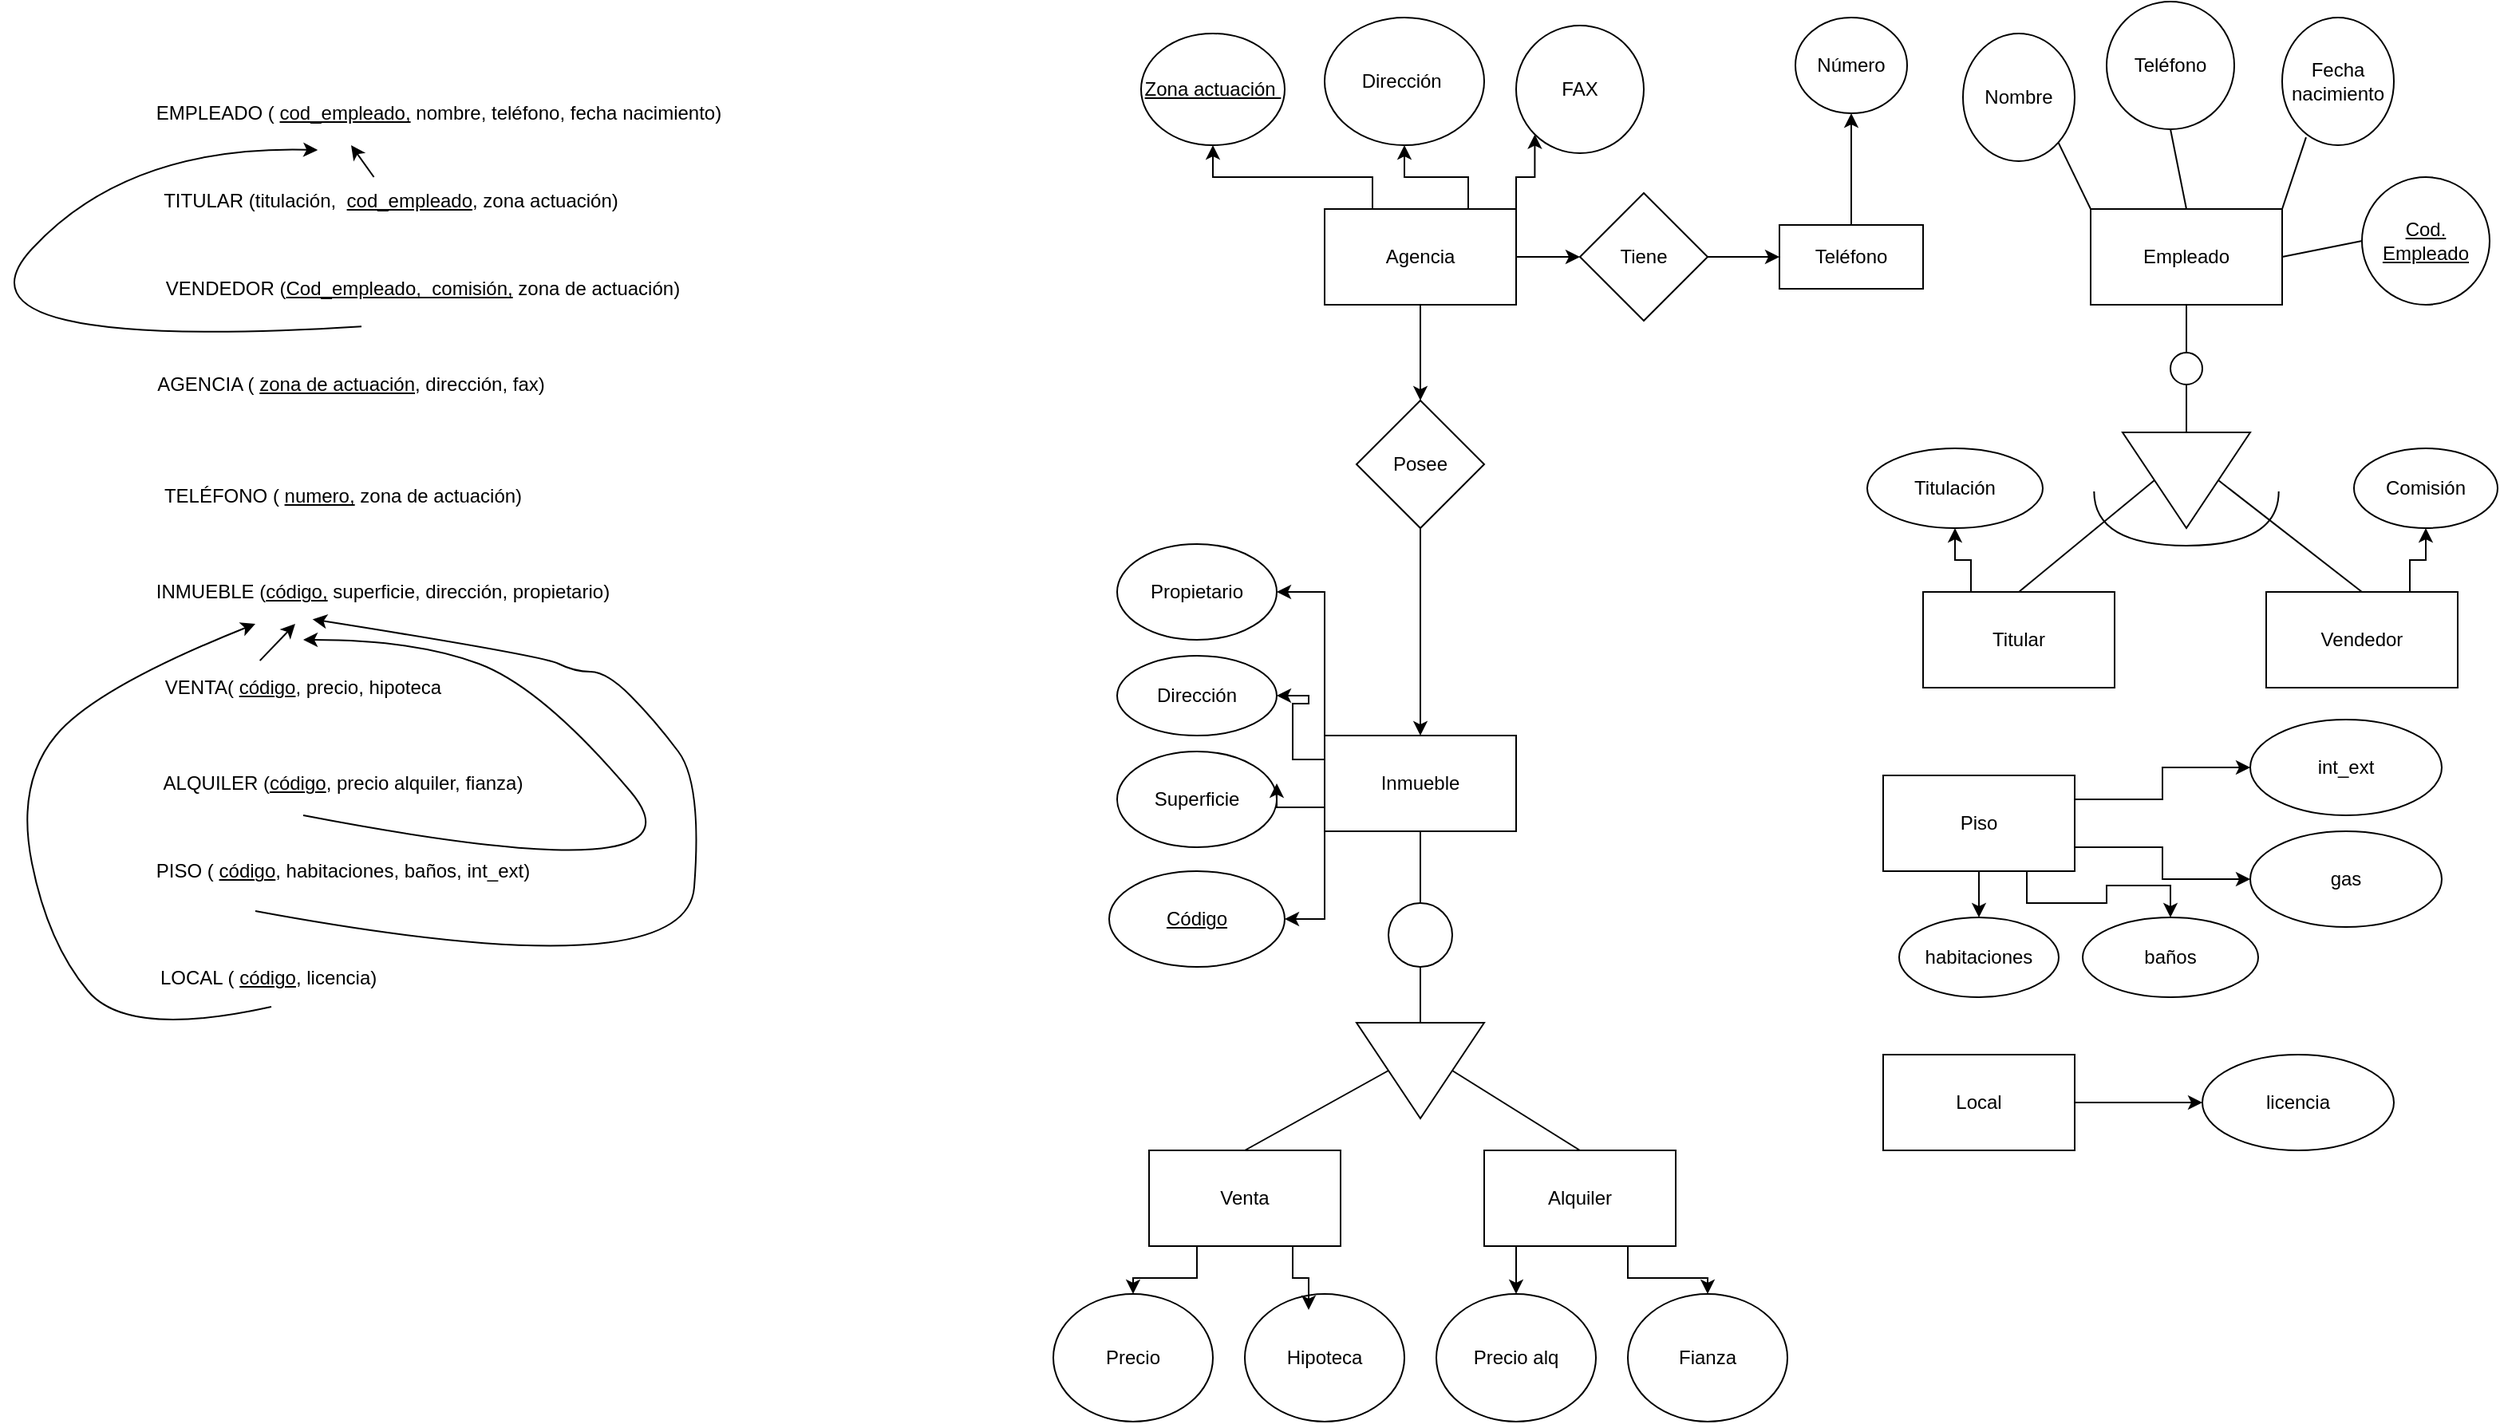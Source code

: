<mxfile version="28.2.8">
  <diagram name="Página-1" id="10zk7ezHenCugw7qx0ki">
    <mxGraphModel dx="2063" dy="724" grid="1" gridSize="10" guides="1" tooltips="1" connect="1" arrows="1" fold="1" page="1" pageScale="1" pageWidth="827" pageHeight="1169" math="0" shadow="0">
      <root>
        <mxCell id="0" />
        <mxCell id="1" parent="0" />
        <mxCell id="nqIpu79dys8KzVs8E-yq-19" style="edgeStyle=orthogonalEdgeStyle;rounded=0;orthogonalLoop=1;jettySize=auto;html=1;exitX=0.5;exitY=1;exitDx=0;exitDy=0;entryX=0.5;entryY=0;entryDx=0;entryDy=0;" parent="1" source="nqIpu79dys8KzVs8E-yq-1" target="nqIpu79dys8KzVs8E-yq-14" edge="1">
          <mxGeometry relative="1" as="geometry" />
        </mxCell>
        <mxCell id="nqIpu79dys8KzVs8E-yq-30" style="edgeStyle=orthogonalEdgeStyle;rounded=0;orthogonalLoop=1;jettySize=auto;html=1;exitX=0.25;exitY=0;exitDx=0;exitDy=0;entryX=0.5;entryY=1;entryDx=0;entryDy=0;" parent="1" source="nqIpu79dys8KzVs8E-yq-1" target="nqIpu79dys8KzVs8E-yq-22" edge="1">
          <mxGeometry relative="1" as="geometry" />
        </mxCell>
        <mxCell id="nqIpu79dys8KzVs8E-yq-31" style="edgeStyle=orthogonalEdgeStyle;rounded=0;orthogonalLoop=1;jettySize=auto;html=1;exitX=0.75;exitY=0;exitDx=0;exitDy=0;entryX=0.5;entryY=1;entryDx=0;entryDy=0;" parent="1" source="nqIpu79dys8KzVs8E-yq-1" target="nqIpu79dys8KzVs8E-yq-23" edge="1">
          <mxGeometry relative="1" as="geometry" />
        </mxCell>
        <mxCell id="nqIpu79dys8KzVs8E-yq-56" style="edgeStyle=orthogonalEdgeStyle;rounded=0;orthogonalLoop=1;jettySize=auto;html=1;exitX=1;exitY=0;exitDx=0;exitDy=0;entryX=0;entryY=1;entryDx=0;entryDy=0;" parent="1" source="nqIpu79dys8KzVs8E-yq-1" target="nqIpu79dys8KzVs8E-yq-55" edge="1">
          <mxGeometry relative="1" as="geometry" />
        </mxCell>
        <mxCell id="nqIpu79dys8KzVs8E-yq-59" style="edgeStyle=orthogonalEdgeStyle;rounded=0;orthogonalLoop=1;jettySize=auto;html=1;exitX=1;exitY=0.5;exitDx=0;exitDy=0;entryX=0;entryY=0.5;entryDx=0;entryDy=0;" parent="1" source="nqIpu79dys8KzVs8E-yq-1" target="nqIpu79dys8KzVs8E-yq-32" edge="1">
          <mxGeometry relative="1" as="geometry" />
        </mxCell>
        <mxCell id="nqIpu79dys8KzVs8E-yq-1" value="Agencia" style="rounded=0;whiteSpace=wrap;html=1;" parent="1" vertex="1">
          <mxGeometry x="50" y="140" width="120" height="60" as="geometry" />
        </mxCell>
        <mxCell id="nqIpu79dys8KzVs8E-yq-33" style="edgeStyle=orthogonalEdgeStyle;rounded=0;orthogonalLoop=1;jettySize=auto;html=1;exitX=0.5;exitY=1;exitDx=0;exitDy=0;" parent="1" source="nqIpu79dys8KzVs8E-yq-34" edge="1">
          <mxGeometry relative="1" as="geometry">
            <mxPoint x="590" y="230" as="targetPoint" />
          </mxGeometry>
        </mxCell>
        <mxCell id="nqIpu79dys8KzVs8E-yq-3" value="Empleado" style="rounded=0;whiteSpace=wrap;html=1;" parent="1" vertex="1">
          <mxGeometry x="530" y="140" width="120" height="60" as="geometry" />
        </mxCell>
        <mxCell id="nqIpu79dys8KzVs8E-yq-47" style="edgeStyle=orthogonalEdgeStyle;rounded=0;orthogonalLoop=1;jettySize=auto;html=1;exitX=0.25;exitY=0;exitDx=0;exitDy=0;entryX=0.5;entryY=1;entryDx=0;entryDy=0;" parent="1" source="nqIpu79dys8KzVs8E-yq-5" target="nqIpu79dys8KzVs8E-yq-46" edge="1">
          <mxGeometry relative="1" as="geometry" />
        </mxCell>
        <mxCell id="nqIpu79dys8KzVs8E-yq-5" value="Titular" style="rounded=0;whiteSpace=wrap;html=1;" parent="1" vertex="1">
          <mxGeometry x="425" y="380" width="120" height="60" as="geometry" />
        </mxCell>
        <mxCell id="nqIpu79dys8KzVs8E-yq-48" style="edgeStyle=orthogonalEdgeStyle;rounded=0;orthogonalLoop=1;jettySize=auto;html=1;exitX=0.75;exitY=0;exitDx=0;exitDy=0;entryX=0.5;entryY=1;entryDx=0;entryDy=0;" parent="1" source="nqIpu79dys8KzVs8E-yq-6" target="nqIpu79dys8KzVs8E-yq-44" edge="1">
          <mxGeometry relative="1" as="geometry" />
        </mxCell>
        <mxCell id="nqIpu79dys8KzVs8E-yq-6" value="Vendedor" style="rounded=0;whiteSpace=wrap;html=1;" parent="1" vertex="1">
          <mxGeometry x="640" y="380" width="120" height="60" as="geometry" />
        </mxCell>
        <mxCell id="nqIpu79dys8KzVs8E-yq-7" value="Fecha nacimiento" style="ellipse;whiteSpace=wrap;html=1;" parent="1" vertex="1">
          <mxGeometry x="650" y="20" width="70" height="80" as="geometry" />
        </mxCell>
        <mxCell id="nqIpu79dys8KzVs8E-yq-8" value="Teléfono" style="ellipse;whiteSpace=wrap;html=1;" parent="1" vertex="1">
          <mxGeometry x="540" y="10" width="80" height="80" as="geometry" />
        </mxCell>
        <mxCell id="nqIpu79dys8KzVs8E-yq-9" value="Nombre" style="ellipse;whiteSpace=wrap;html=1;" parent="1" vertex="1">
          <mxGeometry x="450" y="30" width="70" height="80" as="geometry" />
        </mxCell>
        <mxCell id="nqIpu79dys8KzVs8E-yq-10" value="&lt;u&gt;Cod. Empleado&lt;/u&gt;" style="ellipse;whiteSpace=wrap;html=1;" parent="1" vertex="1">
          <mxGeometry x="700" y="120" width="80" height="80" as="geometry" />
        </mxCell>
        <mxCell id="nqIpu79dys8KzVs8E-yq-61" style="edgeStyle=orthogonalEdgeStyle;rounded=0;orthogonalLoop=1;jettySize=auto;html=1;exitX=0;exitY=0;exitDx=0;exitDy=0;entryX=1;entryY=0.5;entryDx=0;entryDy=0;" parent="1" source="nqIpu79dys8KzVs8E-yq-13" target="nqIpu79dys8KzVs8E-yq-17" edge="1">
          <mxGeometry relative="1" as="geometry" />
        </mxCell>
        <mxCell id="nqIpu79dys8KzVs8E-yq-62" style="edgeStyle=orthogonalEdgeStyle;rounded=0;orthogonalLoop=1;jettySize=auto;html=1;exitX=0;exitY=0.25;exitDx=0;exitDy=0;entryX=1;entryY=0.5;entryDx=0;entryDy=0;" parent="1" source="nqIpu79dys8KzVs8E-yq-13" target="nqIpu79dys8KzVs8E-yq-16" edge="1">
          <mxGeometry relative="1" as="geometry" />
        </mxCell>
        <mxCell id="nqIpu79dys8KzVs8E-yq-64" style="edgeStyle=orthogonalEdgeStyle;rounded=0;orthogonalLoop=1;jettySize=auto;html=1;exitX=0;exitY=1;exitDx=0;exitDy=0;entryX=1;entryY=0.5;entryDx=0;entryDy=0;" parent="1" source="nqIpu79dys8KzVs8E-yq-13" target="nqIpu79dys8KzVs8E-yq-18" edge="1">
          <mxGeometry relative="1" as="geometry" />
        </mxCell>
        <mxCell id="nqIpu79dys8KzVs8E-yq-13" value="Inmueble" style="rounded=0;whiteSpace=wrap;html=1;" parent="1" vertex="1">
          <mxGeometry x="50" y="470" width="120" height="60" as="geometry" />
        </mxCell>
        <mxCell id="nqIpu79dys8KzVs8E-yq-20" style="edgeStyle=orthogonalEdgeStyle;rounded=0;orthogonalLoop=1;jettySize=auto;html=1;exitX=0.5;exitY=1;exitDx=0;exitDy=0;entryX=0.5;entryY=0;entryDx=0;entryDy=0;" parent="1" source="nqIpu79dys8KzVs8E-yq-14" target="nqIpu79dys8KzVs8E-yq-13" edge="1">
          <mxGeometry relative="1" as="geometry" />
        </mxCell>
        <mxCell id="nqIpu79dys8KzVs8E-yq-14" value="Posee" style="rhombus;whiteSpace=wrap;html=1;" parent="1" vertex="1">
          <mxGeometry x="70" y="260" width="80" height="80" as="geometry" />
        </mxCell>
        <mxCell id="nqIpu79dys8KzVs8E-yq-15" value="Superficie" style="ellipse;whiteSpace=wrap;html=1;" parent="1" vertex="1">
          <mxGeometry x="-80" y="480" width="100" height="60" as="geometry" />
        </mxCell>
        <mxCell id="nqIpu79dys8KzVs8E-yq-16" value="Dirección" style="ellipse;whiteSpace=wrap;html=1;" parent="1" vertex="1">
          <mxGeometry x="-80" y="420" width="100" height="50" as="geometry" />
        </mxCell>
        <mxCell id="nqIpu79dys8KzVs8E-yq-17" value="Propietario" style="ellipse;whiteSpace=wrap;html=1;" parent="1" vertex="1">
          <mxGeometry x="-80" y="350" width="100" height="60" as="geometry" />
        </mxCell>
        <mxCell id="nqIpu79dys8KzVs8E-yq-18" value="&lt;u&gt;Código&lt;/u&gt;" style="ellipse;whiteSpace=wrap;html=1;" parent="1" vertex="1">
          <mxGeometry x="-85" y="555" width="110" height="60" as="geometry" />
        </mxCell>
        <mxCell id="nqIpu79dys8KzVs8E-yq-22" value="&lt;u&gt;Zona actuación&amp;nbsp;&lt;/u&gt;" style="ellipse;whiteSpace=wrap;html=1;" parent="1" vertex="1">
          <mxGeometry x="-65" y="30" width="90" height="70" as="geometry" />
        </mxCell>
        <mxCell id="nqIpu79dys8KzVs8E-yq-23" value="Dirección&amp;nbsp;" style="ellipse;whiteSpace=wrap;html=1;" parent="1" vertex="1">
          <mxGeometry x="50" y="20" width="100" height="80" as="geometry" />
        </mxCell>
        <mxCell id="nqIpu79dys8KzVs8E-yq-24" value="" style="endArrow=none;html=1;rounded=0;entryX=0;entryY=0;entryDx=0;entryDy=0;exitX=1;exitY=1;exitDx=0;exitDy=0;" parent="1" source="nqIpu79dys8KzVs8E-yq-9" target="nqIpu79dys8KzVs8E-yq-3" edge="1">
          <mxGeometry width="50" height="50" relative="1" as="geometry">
            <mxPoint x="390" y="260" as="sourcePoint" />
            <mxPoint x="440" y="210" as="targetPoint" />
          </mxGeometry>
        </mxCell>
        <mxCell id="nqIpu79dys8KzVs8E-yq-25" value="" style="endArrow=none;html=1;rounded=0;entryX=0.5;entryY=0;entryDx=0;entryDy=0;exitX=0.5;exitY=1;exitDx=0;exitDy=0;" parent="1" source="nqIpu79dys8KzVs8E-yq-8" target="nqIpu79dys8KzVs8E-yq-3" edge="1">
          <mxGeometry width="50" height="50" relative="1" as="geometry">
            <mxPoint x="390" y="260" as="sourcePoint" />
            <mxPoint x="440" y="210" as="targetPoint" />
          </mxGeometry>
        </mxCell>
        <mxCell id="nqIpu79dys8KzVs8E-yq-26" value="" style="endArrow=none;html=1;rounded=0;entryX=1;entryY=0;entryDx=0;entryDy=0;exitX=0.214;exitY=0.938;exitDx=0;exitDy=0;exitPerimeter=0;" parent="1" source="nqIpu79dys8KzVs8E-yq-7" target="nqIpu79dys8KzVs8E-yq-3" edge="1">
          <mxGeometry width="50" height="50" relative="1" as="geometry">
            <mxPoint x="390" y="260" as="sourcePoint" />
            <mxPoint x="440" y="210" as="targetPoint" />
          </mxGeometry>
        </mxCell>
        <mxCell id="nqIpu79dys8KzVs8E-yq-27" value="" style="endArrow=none;html=1;rounded=0;entryX=1;entryY=0.5;entryDx=0;entryDy=0;exitX=0;exitY=0.5;exitDx=0;exitDy=0;" parent="1" source="nqIpu79dys8KzVs8E-yq-10" target="nqIpu79dys8KzVs8E-yq-3" edge="1">
          <mxGeometry width="50" height="50" relative="1" as="geometry">
            <mxPoint x="390" y="260" as="sourcePoint" />
            <mxPoint x="440" y="210" as="targetPoint" />
          </mxGeometry>
        </mxCell>
        <mxCell id="nqIpu79dys8KzVs8E-yq-60" style="edgeStyle=orthogonalEdgeStyle;rounded=0;orthogonalLoop=1;jettySize=auto;html=1;exitX=1;exitY=0.5;exitDx=0;exitDy=0;entryX=0;entryY=0.5;entryDx=0;entryDy=0;" parent="1" source="nqIpu79dys8KzVs8E-yq-32" target="nqIpu79dys8KzVs8E-yq-54" edge="1">
          <mxGeometry relative="1" as="geometry" />
        </mxCell>
        <mxCell id="nqIpu79dys8KzVs8E-yq-32" value="Tiene" style="rhombus;whiteSpace=wrap;html=1;" parent="1" vertex="1">
          <mxGeometry x="210" y="130" width="80" height="80" as="geometry" />
        </mxCell>
        <mxCell id="nqIpu79dys8KzVs8E-yq-34" value="" style="ellipse;whiteSpace=wrap;html=1;" parent="1" vertex="1">
          <mxGeometry x="580" y="230" width="20" height="20" as="geometry" />
        </mxCell>
        <mxCell id="nqIpu79dys8KzVs8E-yq-38" value="" style="triangle;whiteSpace=wrap;html=1;rotation=90;" parent="1" vertex="1">
          <mxGeometry x="560" y="270" width="60" height="80" as="geometry" />
        </mxCell>
        <mxCell id="nqIpu79dys8KzVs8E-yq-40" value="" style="endArrow=none;html=1;rounded=0;entryX=0.5;entryY=1;entryDx=0;entryDy=0;exitX=0.5;exitY=0;exitDx=0;exitDy=0;" parent="1" source="nqIpu79dys8KzVs8E-yq-5" target="nqIpu79dys8KzVs8E-yq-38" edge="1">
          <mxGeometry width="50" height="50" relative="1" as="geometry">
            <mxPoint x="390" y="260" as="sourcePoint" />
            <mxPoint x="440" y="210" as="targetPoint" />
          </mxGeometry>
        </mxCell>
        <mxCell id="nqIpu79dys8KzVs8E-yq-41" value="" style="endArrow=none;html=1;rounded=0;entryX=0.5;entryY=0;entryDx=0;entryDy=0;exitX=0.5;exitY=0;exitDx=0;exitDy=0;" parent="1" source="nqIpu79dys8KzVs8E-yq-6" target="nqIpu79dys8KzVs8E-yq-38" edge="1">
          <mxGeometry width="50" height="50" relative="1" as="geometry">
            <mxPoint x="390" y="260" as="sourcePoint" />
            <mxPoint x="440" y="210" as="targetPoint" />
          </mxGeometry>
        </mxCell>
        <mxCell id="nqIpu79dys8KzVs8E-yq-42" value="" style="shape=requiredInterface;html=1;verticalLabelPosition=bottom;sketch=0;rotation=90;" parent="1" vertex="1">
          <mxGeometry x="573.01" y="276.17" width="33.97" height="115.7" as="geometry" />
        </mxCell>
        <mxCell id="nqIpu79dys8KzVs8E-yq-44" value="Comisión" style="ellipse;whiteSpace=wrap;html=1;" parent="1" vertex="1">
          <mxGeometry x="695" y="290" width="90" height="50" as="geometry" />
        </mxCell>
        <mxCell id="nqIpu79dys8KzVs8E-yq-46" value="Titulación" style="ellipse;whiteSpace=wrap;html=1;" parent="1" vertex="1">
          <mxGeometry x="390" y="290" width="110" height="50" as="geometry" />
        </mxCell>
        <mxCell id="nqIpu79dys8KzVs8E-yq-52" value="" style="endArrow=none;html=1;rounded=0;entryX=0.5;entryY=1;entryDx=0;entryDy=0;exitX=0.5;exitY=0;exitDx=0;exitDy=0;" parent="1" source="nqIpu79dys8KzVs8E-yq-34" target="nqIpu79dys8KzVs8E-yq-3" edge="1">
          <mxGeometry width="50" height="50" relative="1" as="geometry">
            <mxPoint x="390" y="320" as="sourcePoint" />
            <mxPoint x="440" y="270" as="targetPoint" />
          </mxGeometry>
        </mxCell>
        <mxCell id="nqIpu79dys8KzVs8E-yq-53" value="" style="endArrow=none;html=1;rounded=0;entryX=0.5;entryY=1;entryDx=0;entryDy=0;exitX=0;exitY=0.5;exitDx=0;exitDy=0;" parent="1" source="nqIpu79dys8KzVs8E-yq-38" target="nqIpu79dys8KzVs8E-yq-34" edge="1">
          <mxGeometry width="50" height="50" relative="1" as="geometry">
            <mxPoint x="390" y="320" as="sourcePoint" />
            <mxPoint x="440" y="270" as="targetPoint" />
          </mxGeometry>
        </mxCell>
        <mxCell id="nqIpu79dys8KzVs8E-yq-57" style="edgeStyle=orthogonalEdgeStyle;rounded=0;orthogonalLoop=1;jettySize=auto;html=1;exitX=0.5;exitY=0;exitDx=0;exitDy=0;" parent="1" source="nqIpu79dys8KzVs8E-yq-54" target="nqIpu79dys8KzVs8E-yq-58" edge="1">
          <mxGeometry relative="1" as="geometry">
            <mxPoint x="380" y="100" as="targetPoint" />
          </mxGeometry>
        </mxCell>
        <mxCell id="nqIpu79dys8KzVs8E-yq-54" value="Teléfono" style="rounded=0;whiteSpace=wrap;html=1;" parent="1" vertex="1">
          <mxGeometry x="335" y="150" width="90" height="40" as="geometry" />
        </mxCell>
        <mxCell id="nqIpu79dys8KzVs8E-yq-55" value="FAX" style="ellipse;whiteSpace=wrap;html=1;" parent="1" vertex="1">
          <mxGeometry x="170" y="25" width="80" height="80" as="geometry" />
        </mxCell>
        <mxCell id="nqIpu79dys8KzVs8E-yq-58" value="Número" style="ellipse;whiteSpace=wrap;html=1;" parent="1" vertex="1">
          <mxGeometry x="345" y="20" width="70" height="60" as="geometry" />
        </mxCell>
        <mxCell id="nqIpu79dys8KzVs8E-yq-63" style="edgeStyle=orthogonalEdgeStyle;rounded=0;orthogonalLoop=1;jettySize=auto;html=1;exitX=0;exitY=0.75;exitDx=0;exitDy=0;entryX=1;entryY=0.333;entryDx=0;entryDy=0;entryPerimeter=0;" parent="1" source="nqIpu79dys8KzVs8E-yq-13" target="nqIpu79dys8KzVs8E-yq-15" edge="1">
          <mxGeometry relative="1" as="geometry" />
        </mxCell>
        <mxCell id="nqIpu79dys8KzVs8E-yq-65" value="" style="endArrow=none;html=1;rounded=0;entryX=0.5;entryY=1;entryDx=0;entryDy=0;" parent="1" source="nqIpu79dys8KzVs8E-yq-66" target="nqIpu79dys8KzVs8E-yq-13" edge="1">
          <mxGeometry width="50" height="50" relative="1" as="geometry">
            <mxPoint x="110" y="600" as="sourcePoint" />
            <mxPoint x="440" y="450" as="targetPoint" />
          </mxGeometry>
        </mxCell>
        <mxCell id="nqIpu79dys8KzVs8E-yq-67" value="" style="endArrow=none;html=1;rounded=0;entryX=0.5;entryY=1;entryDx=0;entryDy=0;" parent="1" target="nqIpu79dys8KzVs8E-yq-66" edge="1">
          <mxGeometry width="50" height="50" relative="1" as="geometry">
            <mxPoint x="110" y="600" as="sourcePoint" />
            <mxPoint x="110" y="500" as="targetPoint" />
          </mxGeometry>
        </mxCell>
        <mxCell id="nqIpu79dys8KzVs8E-yq-66" value="" style="ellipse;whiteSpace=wrap;html=1;" parent="1" vertex="1">
          <mxGeometry x="90" y="575" width="40" height="40" as="geometry" />
        </mxCell>
        <mxCell id="nqIpu79dys8KzVs8E-yq-68" value="" style="endArrow=none;html=1;rounded=0;entryX=0.5;entryY=1;entryDx=0;entryDy=0;" parent="1" target="nqIpu79dys8KzVs8E-yq-66" edge="1">
          <mxGeometry width="50" height="50" relative="1" as="geometry">
            <mxPoint x="110" y="650" as="sourcePoint" />
            <mxPoint x="440" y="630" as="targetPoint" />
          </mxGeometry>
        </mxCell>
        <mxCell id="nqIpu79dys8KzVs8E-yq-69" value="" style="triangle;whiteSpace=wrap;html=1;rotation=90;" parent="1" vertex="1">
          <mxGeometry x="80" y="640" width="60" height="80" as="geometry" />
        </mxCell>
        <mxCell id="nqIpu79dys8KzVs8E-yq-78" style="edgeStyle=orthogonalEdgeStyle;rounded=0;orthogonalLoop=1;jettySize=auto;html=1;exitX=0.25;exitY=1;exitDx=0;exitDy=0;entryX=0.5;entryY=0;entryDx=0;entryDy=0;" parent="1" source="nqIpu79dys8KzVs8E-yq-70" target="nqIpu79dys8KzVs8E-yq-77" edge="1">
          <mxGeometry relative="1" as="geometry" />
        </mxCell>
        <mxCell id="nqIpu79dys8KzVs8E-yq-79" style="edgeStyle=orthogonalEdgeStyle;rounded=0;orthogonalLoop=1;jettySize=auto;html=1;exitX=0.75;exitY=1;exitDx=0;exitDy=0;entryX=0.5;entryY=0;entryDx=0;entryDy=0;" parent="1" source="nqIpu79dys8KzVs8E-yq-70" target="nqIpu79dys8KzVs8E-yq-76" edge="1">
          <mxGeometry relative="1" as="geometry" />
        </mxCell>
        <mxCell id="nqIpu79dys8KzVs8E-yq-70" value="Alquiler" style="rounded=0;whiteSpace=wrap;html=1;" parent="1" vertex="1">
          <mxGeometry x="150" y="730" width="120" height="60" as="geometry" />
        </mxCell>
        <mxCell id="nqIpu79dys8KzVs8E-yq-81" style="edgeStyle=orthogonalEdgeStyle;rounded=0;orthogonalLoop=1;jettySize=auto;html=1;exitX=0.25;exitY=1;exitDx=0;exitDy=0;entryX=0.5;entryY=0;entryDx=0;entryDy=0;" parent="1" source="nqIpu79dys8KzVs8E-yq-71" target="nqIpu79dys8KzVs8E-yq-75" edge="1">
          <mxGeometry relative="1" as="geometry" />
        </mxCell>
        <mxCell id="nqIpu79dys8KzVs8E-yq-71" value="Venta" style="rounded=0;whiteSpace=wrap;html=1;" parent="1" vertex="1">
          <mxGeometry x="-60" y="730" width="120" height="60" as="geometry" />
        </mxCell>
        <mxCell id="nqIpu79dys8KzVs8E-yq-72" value="" style="endArrow=none;html=1;rounded=0;entryX=0.5;entryY=0;entryDx=0;entryDy=0;exitX=0.5;exitY=0;exitDx=0;exitDy=0;" parent="1" source="nqIpu79dys8KzVs8E-yq-70" target="nqIpu79dys8KzVs8E-yq-69" edge="1">
          <mxGeometry width="50" height="50" relative="1" as="geometry">
            <mxPoint x="390" y="680" as="sourcePoint" />
            <mxPoint x="440" y="630" as="targetPoint" />
          </mxGeometry>
        </mxCell>
        <mxCell id="nqIpu79dys8KzVs8E-yq-73" value="" style="endArrow=none;html=1;rounded=0;entryX=0.5;entryY=1;entryDx=0;entryDy=0;exitX=0.5;exitY=0;exitDx=0;exitDy=0;" parent="1" source="nqIpu79dys8KzVs8E-yq-71" target="nqIpu79dys8KzVs8E-yq-69" edge="1">
          <mxGeometry width="50" height="50" relative="1" as="geometry">
            <mxPoint x="390" y="680" as="sourcePoint" />
            <mxPoint x="440" y="630" as="targetPoint" />
          </mxGeometry>
        </mxCell>
        <mxCell id="nqIpu79dys8KzVs8E-yq-74" value="Hipoteca" style="ellipse;whiteSpace=wrap;html=1;" parent="1" vertex="1">
          <mxGeometry y="820" width="100" height="80" as="geometry" />
        </mxCell>
        <mxCell id="nqIpu79dys8KzVs8E-yq-75" value="Precio" style="ellipse;whiteSpace=wrap;html=1;" parent="1" vertex="1">
          <mxGeometry x="-120" y="820" width="100" height="80" as="geometry" />
        </mxCell>
        <mxCell id="nqIpu79dys8KzVs8E-yq-76" value="Fianza" style="ellipse;whiteSpace=wrap;html=1;" parent="1" vertex="1">
          <mxGeometry x="240" y="820" width="100" height="80" as="geometry" />
        </mxCell>
        <mxCell id="nqIpu79dys8KzVs8E-yq-77" value="Precio alq" style="ellipse;whiteSpace=wrap;html=1;" parent="1" vertex="1">
          <mxGeometry x="120" y="820" width="100" height="80" as="geometry" />
        </mxCell>
        <mxCell id="nqIpu79dys8KzVs8E-yq-80" style="edgeStyle=orthogonalEdgeStyle;rounded=0;orthogonalLoop=1;jettySize=auto;html=1;exitX=0.75;exitY=1;exitDx=0;exitDy=0;entryX=0.4;entryY=0.125;entryDx=0;entryDy=0;entryPerimeter=0;" parent="1" source="nqIpu79dys8KzVs8E-yq-71" target="nqIpu79dys8KzVs8E-yq-74" edge="1">
          <mxGeometry relative="1" as="geometry" />
        </mxCell>
        <mxCell id="uEir0fiEfzoj7Braw8Rv-5" style="edgeStyle=orthogonalEdgeStyle;rounded=0;orthogonalLoop=1;jettySize=auto;html=1;exitX=0.5;exitY=1;exitDx=0;exitDy=0;entryX=0.5;entryY=0;entryDx=0;entryDy=0;" parent="1" source="v-yXya0m4vtY7dObKCWi-1" target="uEir0fiEfzoj7Braw8Rv-1" edge="1">
          <mxGeometry relative="1" as="geometry" />
        </mxCell>
        <mxCell id="uEir0fiEfzoj7Braw8Rv-6" style="edgeStyle=orthogonalEdgeStyle;rounded=0;orthogonalLoop=1;jettySize=auto;html=1;exitX=0.75;exitY=1;exitDx=0;exitDy=0;entryX=0.5;entryY=0;entryDx=0;entryDy=0;" parent="1" source="v-yXya0m4vtY7dObKCWi-1" target="uEir0fiEfzoj7Braw8Rv-2" edge="1">
          <mxGeometry relative="1" as="geometry" />
        </mxCell>
        <mxCell id="uEir0fiEfzoj7Braw8Rv-9" style="edgeStyle=orthogonalEdgeStyle;rounded=0;orthogonalLoop=1;jettySize=auto;html=1;exitX=1;exitY=0.25;exitDx=0;exitDy=0;entryX=0;entryY=0.5;entryDx=0;entryDy=0;" parent="1" source="v-yXya0m4vtY7dObKCWi-1" target="uEir0fiEfzoj7Braw8Rv-8" edge="1">
          <mxGeometry relative="1" as="geometry" />
        </mxCell>
        <mxCell id="uEir0fiEfzoj7Braw8Rv-10" style="edgeStyle=orthogonalEdgeStyle;rounded=0;orthogonalLoop=1;jettySize=auto;html=1;exitX=1;exitY=0.75;exitDx=0;exitDy=0;entryX=0;entryY=0.5;entryDx=0;entryDy=0;" parent="1" source="v-yXya0m4vtY7dObKCWi-1" target="uEir0fiEfzoj7Braw8Rv-7" edge="1">
          <mxGeometry relative="1" as="geometry" />
        </mxCell>
        <mxCell id="v-yXya0m4vtY7dObKCWi-1" value="Piso" style="rounded=0;whiteSpace=wrap;html=1;" parent="1" vertex="1">
          <mxGeometry x="400" y="495" width="120" height="60" as="geometry" />
        </mxCell>
        <mxCell id="uEir0fiEfzoj7Braw8Rv-4" style="edgeStyle=orthogonalEdgeStyle;rounded=0;orthogonalLoop=1;jettySize=auto;html=1;exitX=1;exitY=0.5;exitDx=0;exitDy=0;entryX=0;entryY=0.5;entryDx=0;entryDy=0;" parent="1" source="v-yXya0m4vtY7dObKCWi-2" target="uEir0fiEfzoj7Braw8Rv-3" edge="1">
          <mxGeometry relative="1" as="geometry" />
        </mxCell>
        <mxCell id="v-yXya0m4vtY7dObKCWi-2" value="Local" style="rounded=0;whiteSpace=wrap;html=1;" parent="1" vertex="1">
          <mxGeometry x="400" y="670" width="120" height="60" as="geometry" />
        </mxCell>
        <mxCell id="uEir0fiEfzoj7Braw8Rv-1" value="habitaciones" style="ellipse;whiteSpace=wrap;html=1;" parent="1" vertex="1">
          <mxGeometry x="410" y="584" width="100" height="50" as="geometry" />
        </mxCell>
        <mxCell id="uEir0fiEfzoj7Braw8Rv-2" value="baños" style="ellipse;whiteSpace=wrap;html=1;" parent="1" vertex="1">
          <mxGeometry x="525" y="584" width="110" height="50" as="geometry" />
        </mxCell>
        <mxCell id="uEir0fiEfzoj7Braw8Rv-3" value="licencia" style="ellipse;whiteSpace=wrap;html=1;" parent="1" vertex="1">
          <mxGeometry x="600" y="670" width="120" height="60" as="geometry" />
        </mxCell>
        <mxCell id="uEir0fiEfzoj7Braw8Rv-7" value="gas" style="ellipse;whiteSpace=wrap;html=1;" parent="1" vertex="1">
          <mxGeometry x="630" y="530" width="120" height="60" as="geometry" />
        </mxCell>
        <mxCell id="uEir0fiEfzoj7Braw8Rv-8" value="int_ext" style="ellipse;whiteSpace=wrap;html=1;" parent="1" vertex="1">
          <mxGeometry x="630" y="460" width="120" height="60" as="geometry" />
        </mxCell>
        <mxCell id="P4OQmO-XjhCU-l5SIGzi-1" value="EMPLEADO (&amp;nbsp;&lt;u&gt;cod_empleado,&lt;/u&gt;&amp;nbsp;nombre, teléfono, fecha nacimiento)" style="text;html=1;whiteSpace=wrap;strokeColor=none;fillColor=none;align=center;verticalAlign=middle;rounded=0;" vertex="1" parent="1">
          <mxGeometry x="-780" y="60" width="550" height="40" as="geometry" />
        </mxCell>
        <mxCell id="P4OQmO-XjhCU-l5SIGzi-4" value="TITULAR (titulación,&amp;nbsp; &lt;u&gt;cod_empleado&lt;/u&gt;, zona actuación)" style="text;html=1;whiteSpace=wrap;strokeColor=none;fillColor=none;align=center;verticalAlign=middle;rounded=0;" vertex="1" parent="1">
          <mxGeometry x="-710" y="120" width="350" height="30" as="geometry" />
        </mxCell>
        <mxCell id="P4OQmO-XjhCU-l5SIGzi-5" value="VENDEDOR (&lt;u&gt;Cod_empleado,&amp;nbsp; comisión,&lt;/u&gt;&amp;nbsp;zona de actuación)" style="text;html=1;whiteSpace=wrap;strokeColor=none;fillColor=none;align=center;verticalAlign=middle;rounded=0;" vertex="1" parent="1">
          <mxGeometry x="-690" y="170" width="350" height="40" as="geometry" />
        </mxCell>
        <mxCell id="P4OQmO-XjhCU-l5SIGzi-6" value="AGENCIA (&amp;nbsp;&lt;u&gt;zona de actuación&lt;/u&gt;, dirección, fax)" style="text;html=1;whiteSpace=wrap;strokeColor=none;fillColor=none;align=center;verticalAlign=middle;rounded=0;" vertex="1" parent="1">
          <mxGeometry x="-750" y="230" width="380" height="40" as="geometry" />
        </mxCell>
        <mxCell id="P4OQmO-XjhCU-l5SIGzi-7" value="TELÉFONO (&amp;nbsp;&lt;u&gt;numero,&lt;/u&gt;&amp;nbsp;zona de actuación)" style="text;html=1;whiteSpace=wrap;strokeColor=none;fillColor=none;align=center;verticalAlign=middle;rounded=0;" vertex="1" parent="1">
          <mxGeometry x="-750" y="300" width="370" height="40" as="geometry" />
        </mxCell>
        <mxCell id="P4OQmO-XjhCU-l5SIGzi-8" value="INMUEBLE (&lt;u&gt;código,&lt;/u&gt;&amp;nbsp;superficie, dirección, propietario)" style="text;html=1;whiteSpace=wrap;strokeColor=none;fillColor=none;align=center;verticalAlign=middle;rounded=0;" vertex="1" parent="1">
          <mxGeometry x="-700" y="360" width="320" height="40" as="geometry" />
        </mxCell>
        <mxCell id="P4OQmO-XjhCU-l5SIGzi-9" value="VENTA( &lt;u&gt;código&lt;/u&gt;, precio, hipoteca" style="text;html=1;whiteSpace=wrap;strokeColor=none;fillColor=none;align=center;verticalAlign=middle;rounded=0;" vertex="1" parent="1">
          <mxGeometry x="-730" y="420" width="280" height="40" as="geometry" />
        </mxCell>
        <mxCell id="P4OQmO-XjhCU-l5SIGzi-10" value="ALQUILER (&lt;u&gt;código&lt;/u&gt;, precio alquiler, fianza)" style="text;html=1;whiteSpace=wrap;strokeColor=none;fillColor=none;align=center;verticalAlign=middle;rounded=0;" vertex="1" parent="1">
          <mxGeometry x="-700" y="485" width="270" height="30" as="geometry" />
        </mxCell>
        <mxCell id="P4OQmO-XjhCU-l5SIGzi-11" value="PISO ( &lt;u&gt;código&lt;/u&gt;, habitaciones, baños, int_ext)" style="text;html=1;whiteSpace=wrap;strokeColor=none;fillColor=none;align=center;verticalAlign=middle;rounded=0;" vertex="1" parent="1">
          <mxGeometry x="-710" y="540" width="290" height="30" as="geometry" />
        </mxCell>
        <mxCell id="P4OQmO-XjhCU-l5SIGzi-12" value="LOCAL (&amp;nbsp;&lt;u&gt;código&lt;/u&gt;, licencia)&amp;nbsp;" style="text;html=1;whiteSpace=wrap;strokeColor=none;fillColor=none;align=center;verticalAlign=middle;rounded=0;" vertex="1" parent="1">
          <mxGeometry x="-760" y="604" width="300" height="36" as="geometry" />
        </mxCell>
        <mxCell id="P4OQmO-XjhCU-l5SIGzi-13" value="" style="curved=1;endArrow=classic;html=1;rounded=0;exitX=0.5;exitY=1;exitDx=0;exitDy=0;entryX=0.25;entryY=1;entryDx=0;entryDy=0;" edge="1" parent="1" source="P4OQmO-XjhCU-l5SIGzi-12" target="P4OQmO-XjhCU-l5SIGzi-8">
          <mxGeometry width="50" height="50" relative="1" as="geometry">
            <mxPoint x="-270" y="410" as="sourcePoint" />
            <mxPoint x="-220" y="360" as="targetPoint" />
            <Array as="points">
              <mxPoint x="-700" y="660" />
              <mxPoint x="-750" y="600" />
              <mxPoint x="-770" y="500" />
              <mxPoint x="-720" y="440" />
            </Array>
          </mxGeometry>
        </mxCell>
        <mxCell id="P4OQmO-XjhCU-l5SIGzi-16" value="" style="endArrow=classic;html=1;rounded=0;entryX=0.328;entryY=1;entryDx=0;entryDy=0;entryPerimeter=0;exitX=0.403;exitY=0.076;exitDx=0;exitDy=0;exitPerimeter=0;" edge="1" parent="1" source="P4OQmO-XjhCU-l5SIGzi-9" target="P4OQmO-XjhCU-l5SIGzi-8">
          <mxGeometry width="50" height="50" relative="1" as="geometry">
            <mxPoint x="-520" y="410" as="sourcePoint" />
            <mxPoint x="-470" y="360" as="targetPoint" />
          </mxGeometry>
        </mxCell>
        <mxCell id="P4OQmO-XjhCU-l5SIGzi-17" value="" style="curved=1;endArrow=classic;html=1;rounded=0;entryX=0.362;entryY=0.929;entryDx=0;entryDy=0;entryPerimeter=0;" edge="1" parent="1" target="P4OQmO-XjhCU-l5SIGzi-8">
          <mxGeometry width="50" height="50" relative="1" as="geometry">
            <mxPoint x="-620" y="580" as="sourcePoint" />
            <mxPoint x="-470" y="360" as="targetPoint" />
            <Array as="points">
              <mxPoint x="-350" y="630" />
              <mxPoint x="-340" y="500" />
              <mxPoint x="-370" y="460" />
              <mxPoint x="-400" y="430" />
              <mxPoint x="-420" y="430" />
              <mxPoint x="-440" y="420" />
            </Array>
          </mxGeometry>
        </mxCell>
        <mxCell id="P4OQmO-XjhCU-l5SIGzi-18" value="" style="curved=1;endArrow=classic;html=1;rounded=0;" edge="1" parent="1">
          <mxGeometry width="50" height="50" relative="1" as="geometry">
            <mxPoint x="-590" y="520" as="sourcePoint" />
            <mxPoint x="-590" y="410" as="targetPoint" />
            <Array as="points">
              <mxPoint x="-330" y="570" />
              <mxPoint x="-440" y="440" />
              <mxPoint x="-520" y="410" />
            </Array>
          </mxGeometry>
        </mxCell>
        <mxCell id="P4OQmO-XjhCU-l5SIGzi-19" value="" style="endArrow=classic;html=1;rounded=0;entryX=0.4;entryY=1;entryDx=0;entryDy=0;entryPerimeter=0;" edge="1" parent="1" source="P4OQmO-XjhCU-l5SIGzi-4" target="P4OQmO-XjhCU-l5SIGzi-1">
          <mxGeometry width="50" height="50" relative="1" as="geometry">
            <mxPoint x="-520" y="410" as="sourcePoint" />
            <mxPoint x="-470" y="360" as="targetPoint" />
          </mxGeometry>
        </mxCell>
        <mxCell id="P4OQmO-XjhCU-l5SIGzi-21" value="" style="curved=1;endArrow=classic;html=1;rounded=0;entryX=0.362;entryY=1.076;entryDx=0;entryDy=0;entryPerimeter=0;exitX=0.39;exitY=1.091;exitDx=0;exitDy=0;exitPerimeter=0;" edge="1" parent="1" source="P4OQmO-XjhCU-l5SIGzi-5" target="P4OQmO-XjhCU-l5SIGzi-1">
          <mxGeometry width="50" height="50" relative="1" as="geometry">
            <mxPoint x="-780" y="270" as="sourcePoint" />
            <mxPoint x="-470" y="360" as="targetPoint" />
            <Array as="points">
              <mxPoint x="-820" y="230" />
              <mxPoint x="-700" y="100" />
            </Array>
          </mxGeometry>
        </mxCell>
      </root>
    </mxGraphModel>
  </diagram>
</mxfile>
